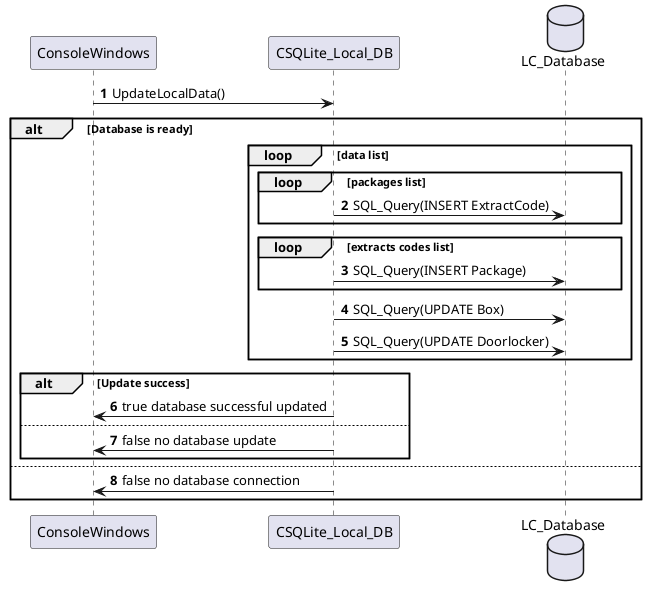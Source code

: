 @startuml


autonumber
ConsoleWindows -> CSQLite_Local_DB : UpdateLocalData()

 alt Database is ready

     database LC_Database
     loop data list

         loop packages list
             CSQLite_Local_DB -> LC_Database : SQL_Query(INSERT ExtractCode)
         end

         loop extracts codes list
             CSQLite_Local_DB -> LC_Database : SQL_Query(INSERT Package)
         end

         CSQLite_Local_DB -> LC_Database : SQL_Query(UPDATE Box)
         CSQLite_Local_DB -> LC_Database : SQL_Query(UPDATE Doorlocker)
     end

     alt Update success
         CSQLite_Local_DB -> ConsoleWindows : true database successful updated
     else
         CSQLite_Local_DB -> ConsoleWindows : false no database update
     end

 else
     CSQLite_Local_DB -> ConsoleWindows : false no database connection
 end

@enduml
